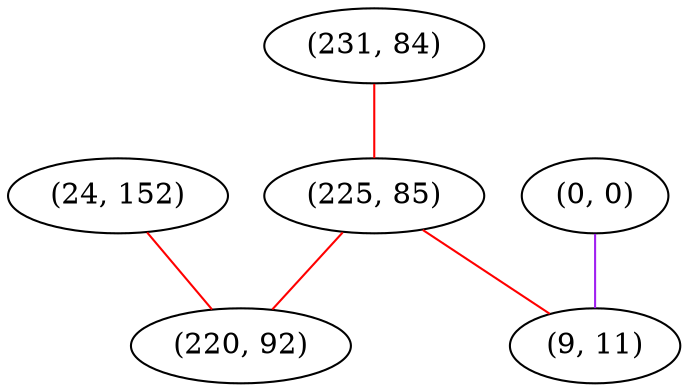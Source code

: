graph "" {
"(231, 84)";
"(225, 85)";
"(0, 0)";
"(24, 152)";
"(220, 92)";
"(9, 11)";
"(231, 84)" -- "(225, 85)"  [color=red, key=0, weight=1];
"(225, 85)" -- "(9, 11)"  [color=red, key=0, weight=1];
"(225, 85)" -- "(220, 92)"  [color=red, key=0, weight=1];
"(0, 0)" -- "(9, 11)"  [color=purple, key=0, weight=4];
"(24, 152)" -- "(220, 92)"  [color=red, key=0, weight=1];
}
